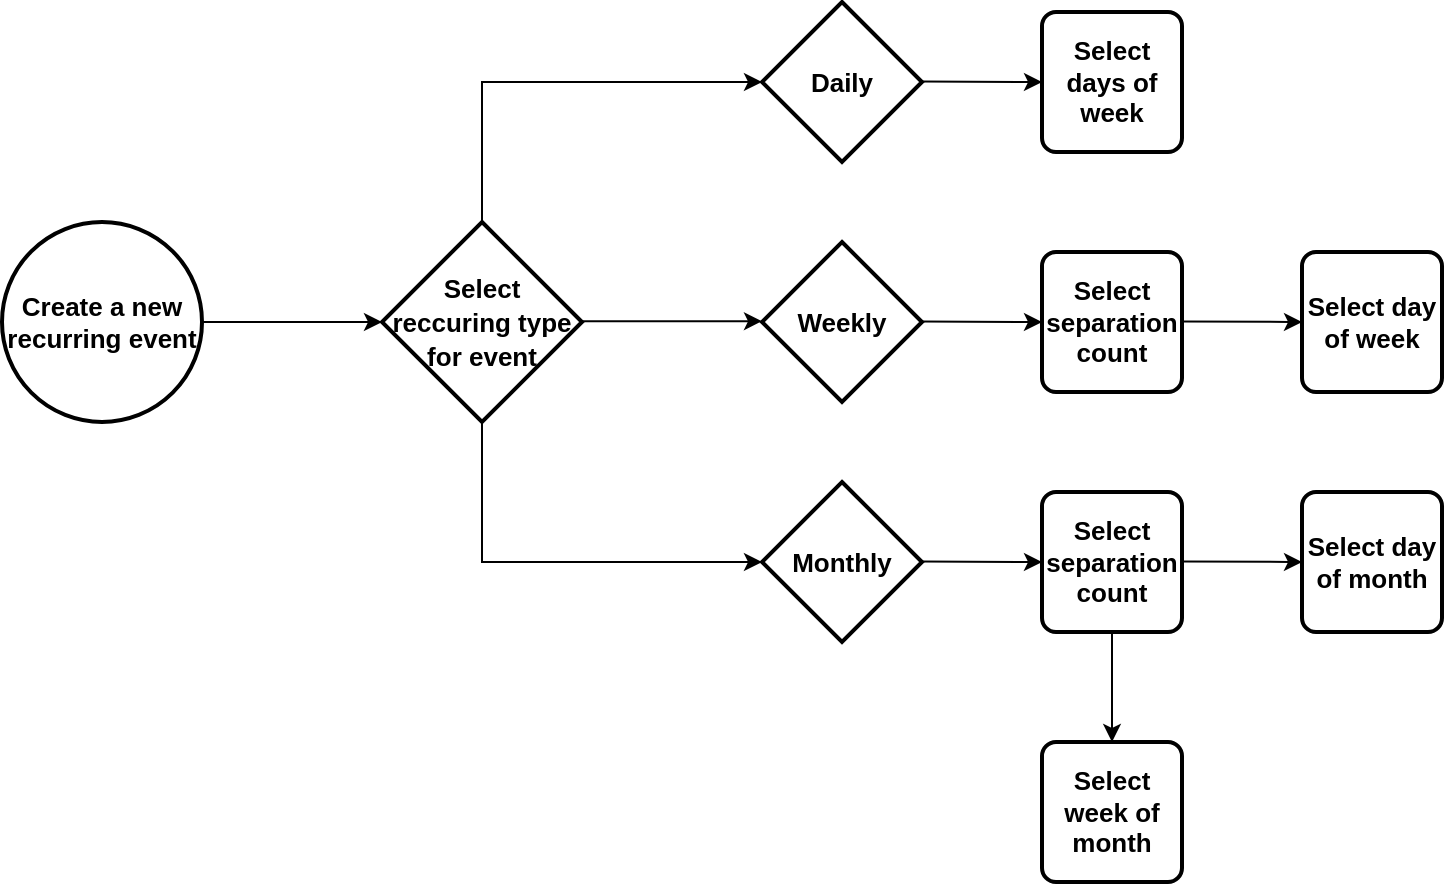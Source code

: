 <mxfile version="20.8.16" type="device"><diagram id="C5RBs43oDa-KdzZeNtuy" name="Page-1"><mxGraphModel dx="1151" dy="682" grid="1" gridSize="10" guides="1" tooltips="1" connect="1" arrows="1" fold="1" page="1" pageScale="1" pageWidth="827" pageHeight="1169" math="0" shadow="0"><root><mxCell id="WIyWlLk6GJQsqaUBKTNV-0"/><mxCell id="WIyWlLk6GJQsqaUBKTNV-1" parent="WIyWlLk6GJQsqaUBKTNV-0"/><mxCell id="7c4nMaesLM7IGDHAdHo5-0" value="&lt;b&gt;&lt;font style=&quot;font-size: 13px;&quot;&gt;Create a new recurring event&lt;/font&gt;&lt;/b&gt;" style="strokeWidth=2;html=1;shape=mxgraph.flowchart.start_2;whiteSpace=wrap;" vertex="1" parent="WIyWlLk6GJQsqaUBKTNV-1"><mxGeometry x="40" y="270" width="100" height="100" as="geometry"/></mxCell><mxCell id="7c4nMaesLM7IGDHAdHo5-1" value="" style="endArrow=classic;html=1;rounded=0;fontSize=14;exitX=1;exitY=0.5;exitDx=0;exitDy=0;exitPerimeter=0;" edge="1" parent="WIyWlLk6GJQsqaUBKTNV-1" source="7c4nMaesLM7IGDHAdHo5-0"><mxGeometry width="50" height="50" relative="1" as="geometry"><mxPoint x="180" y="340" as="sourcePoint"/><mxPoint x="230" y="320" as="targetPoint"/></mxGeometry></mxCell><mxCell id="7c4nMaesLM7IGDHAdHo5-2" value="&lt;b style=&quot;border-color: var(--border-color);&quot;&gt;&lt;font style=&quot;border-color: var(--border-color); font-size: 13px;&quot;&gt;Select reccuring type for event&lt;/font&gt;&lt;/b&gt;" style="strokeWidth=2;html=1;shape=mxgraph.flowchart.decision;whiteSpace=wrap;fontSize=14;" vertex="1" parent="WIyWlLk6GJQsqaUBKTNV-1"><mxGeometry x="230" y="270" width="100" height="100" as="geometry"/></mxCell><mxCell id="7c4nMaesLM7IGDHAdHo5-5" value="" style="endArrow=classic;html=1;rounded=0;fontSize=14;exitX=1;exitY=0.5;exitDx=0;exitDy=0;exitPerimeter=0;" edge="1" parent="WIyWlLk6GJQsqaUBKTNV-1"><mxGeometry width="50" height="50" relative="1" as="geometry"><mxPoint x="330" y="319.6" as="sourcePoint"/><mxPoint x="420" y="319.6" as="targetPoint"/></mxGeometry></mxCell><mxCell id="7c4nMaesLM7IGDHAdHo5-6" value="" style="endArrow=classic;html=1;rounded=0;fontSize=14;exitX=1;exitY=0.5;exitDx=0;exitDy=0;exitPerimeter=0;" edge="1" parent="WIyWlLk6GJQsqaUBKTNV-1"><mxGeometry width="50" height="50" relative="1" as="geometry"><mxPoint x="280" y="370" as="sourcePoint"/><mxPoint x="420" y="440" as="targetPoint"/><Array as="points"><mxPoint x="280" y="440"/></Array></mxGeometry></mxCell><mxCell id="7c4nMaesLM7IGDHAdHo5-7" value="" style="endArrow=classic;html=1;rounded=0;fontSize=14;exitX=1;exitY=0.5;exitDx=0;exitDy=0;exitPerimeter=0;" edge="1" parent="WIyWlLk6GJQsqaUBKTNV-1"><mxGeometry width="50" height="50" relative="1" as="geometry"><mxPoint x="280" y="270" as="sourcePoint"/><mxPoint x="420" y="200" as="targetPoint"/><Array as="points"><mxPoint x="280" y="200"/></Array></mxGeometry></mxCell><mxCell id="7c4nMaesLM7IGDHAdHo5-8" value="&lt;b&gt;Daily&lt;/b&gt;" style="strokeWidth=2;html=1;shape=mxgraph.flowchart.decision;whiteSpace=wrap;fontSize=13;" vertex="1" parent="WIyWlLk6GJQsqaUBKTNV-1"><mxGeometry x="420" y="160" width="80" height="80" as="geometry"/></mxCell><mxCell id="7c4nMaesLM7IGDHAdHo5-9" value="&lt;b&gt;Weekly&lt;/b&gt;" style="strokeWidth=2;html=1;shape=mxgraph.flowchart.decision;whiteSpace=wrap;fontSize=13;" vertex="1" parent="WIyWlLk6GJQsqaUBKTNV-1"><mxGeometry x="420" y="280" width="80" height="80" as="geometry"/></mxCell><mxCell id="7c4nMaesLM7IGDHAdHo5-10" value="&lt;b&gt;Monthly&lt;/b&gt;" style="strokeWidth=2;html=1;shape=mxgraph.flowchart.decision;whiteSpace=wrap;fontSize=13;" vertex="1" parent="WIyWlLk6GJQsqaUBKTNV-1"><mxGeometry x="420" y="400" width="80" height="80" as="geometry"/></mxCell><mxCell id="7c4nMaesLM7IGDHAdHo5-23" value="" style="endArrow=classic;html=1;rounded=0;fontSize=14;exitX=1;exitY=0.5;exitDx=0;exitDy=0;exitPerimeter=0;" edge="1" parent="WIyWlLk6GJQsqaUBKTNV-1"><mxGeometry width="50" height="50" relative="1" as="geometry"><mxPoint x="500" y="199.71" as="sourcePoint"/><mxPoint x="560" y="200" as="targetPoint"/></mxGeometry></mxCell><mxCell id="7c4nMaesLM7IGDHAdHo5-24" value="&lt;b&gt;Select days of week&lt;/b&gt;" style="rounded=1;whiteSpace=wrap;html=1;absoluteArcSize=1;arcSize=14;strokeWidth=2;fontSize=13;" vertex="1" parent="WIyWlLk6GJQsqaUBKTNV-1"><mxGeometry x="560" y="165" width="70" height="70" as="geometry"/></mxCell><mxCell id="7c4nMaesLM7IGDHAdHo5-25" value="&lt;b&gt;Select separation count&lt;/b&gt;" style="rounded=1;whiteSpace=wrap;html=1;absoluteArcSize=1;arcSize=14;strokeWidth=2;fontSize=13;" vertex="1" parent="WIyWlLk6GJQsqaUBKTNV-1"><mxGeometry x="560" y="285" width="70" height="70" as="geometry"/></mxCell><mxCell id="7c4nMaesLM7IGDHAdHo5-26" value="" style="endArrow=classic;html=1;rounded=0;fontSize=14;exitX=1;exitY=0.5;exitDx=0;exitDy=0;exitPerimeter=0;" edge="1" parent="WIyWlLk6GJQsqaUBKTNV-1"><mxGeometry width="50" height="50" relative="1" as="geometry"><mxPoint x="500" y="319.71" as="sourcePoint"/><mxPoint x="560" y="320" as="targetPoint"/></mxGeometry></mxCell><mxCell id="7c4nMaesLM7IGDHAdHo5-27" value="" style="endArrow=classic;html=1;rounded=0;fontSize=14;exitX=1;exitY=0.5;exitDx=0;exitDy=0;exitPerimeter=0;" edge="1" parent="WIyWlLk6GJQsqaUBKTNV-1"><mxGeometry width="50" height="50" relative="1" as="geometry"><mxPoint x="630" y="319.71" as="sourcePoint"/><mxPoint x="690" y="320" as="targetPoint"/></mxGeometry></mxCell><mxCell id="7c4nMaesLM7IGDHAdHo5-28" value="&lt;b&gt;Select day of week&lt;br&gt;&lt;/b&gt;" style="rounded=1;whiteSpace=wrap;html=1;absoluteArcSize=1;arcSize=14;strokeWidth=2;fontSize=13;" vertex="1" parent="WIyWlLk6GJQsqaUBKTNV-1"><mxGeometry x="690" y="285" width="70" height="70" as="geometry"/></mxCell><mxCell id="7c4nMaesLM7IGDHAdHo5-29" value="&lt;b&gt;Select separation count&lt;/b&gt;" style="rounded=1;whiteSpace=wrap;html=1;absoluteArcSize=1;arcSize=14;strokeWidth=2;fontSize=13;" vertex="1" parent="WIyWlLk6GJQsqaUBKTNV-1"><mxGeometry x="560" y="405" width="70" height="70" as="geometry"/></mxCell><mxCell id="7c4nMaesLM7IGDHAdHo5-30" value="" style="endArrow=classic;html=1;rounded=0;fontSize=14;exitX=1;exitY=0.5;exitDx=0;exitDy=0;exitPerimeter=0;" edge="1" parent="WIyWlLk6GJQsqaUBKTNV-1"><mxGeometry width="50" height="50" relative="1" as="geometry"><mxPoint x="500" y="439.71" as="sourcePoint"/><mxPoint x="560" y="440" as="targetPoint"/></mxGeometry></mxCell><mxCell id="7c4nMaesLM7IGDHAdHo5-31" value="" style="endArrow=classic;html=1;rounded=0;fontSize=14;exitX=1;exitY=0.5;exitDx=0;exitDy=0;exitPerimeter=0;" edge="1" parent="WIyWlLk6GJQsqaUBKTNV-1"><mxGeometry width="50" height="50" relative="1" as="geometry"><mxPoint x="630" y="439.71" as="sourcePoint"/><mxPoint x="690" y="440" as="targetPoint"/></mxGeometry></mxCell><mxCell id="7c4nMaesLM7IGDHAdHo5-32" value="&lt;b&gt;Select day of month&lt;br&gt;&lt;/b&gt;" style="rounded=1;whiteSpace=wrap;html=1;absoluteArcSize=1;arcSize=14;strokeWidth=2;fontSize=13;" vertex="1" parent="WIyWlLk6GJQsqaUBKTNV-1"><mxGeometry x="690" y="405" width="70" height="70" as="geometry"/></mxCell><mxCell id="7c4nMaesLM7IGDHAdHo5-34" value="" style="endArrow=classic;html=1;rounded=0;fontSize=14;exitX=0.5;exitY=1;exitDx=0;exitDy=0;entryX=0.5;entryY=0;entryDx=0;entryDy=0;" edge="1" parent="WIyWlLk6GJQsqaUBKTNV-1" source="7c4nMaesLM7IGDHAdHo5-29" target="7c4nMaesLM7IGDHAdHo5-35"><mxGeometry width="50" height="50" relative="1" as="geometry"><mxPoint x="590" y="540" as="sourcePoint"/><mxPoint x="595" y="520" as="targetPoint"/></mxGeometry></mxCell><mxCell id="7c4nMaesLM7IGDHAdHo5-35" value="&lt;b&gt;Select week of month&lt;br&gt;&lt;/b&gt;" style="rounded=1;whiteSpace=wrap;html=1;absoluteArcSize=1;arcSize=14;strokeWidth=2;fontSize=13;" vertex="1" parent="WIyWlLk6GJQsqaUBKTNV-1"><mxGeometry x="560" y="530" width="70" height="70" as="geometry"/></mxCell></root></mxGraphModel></diagram></mxfile>